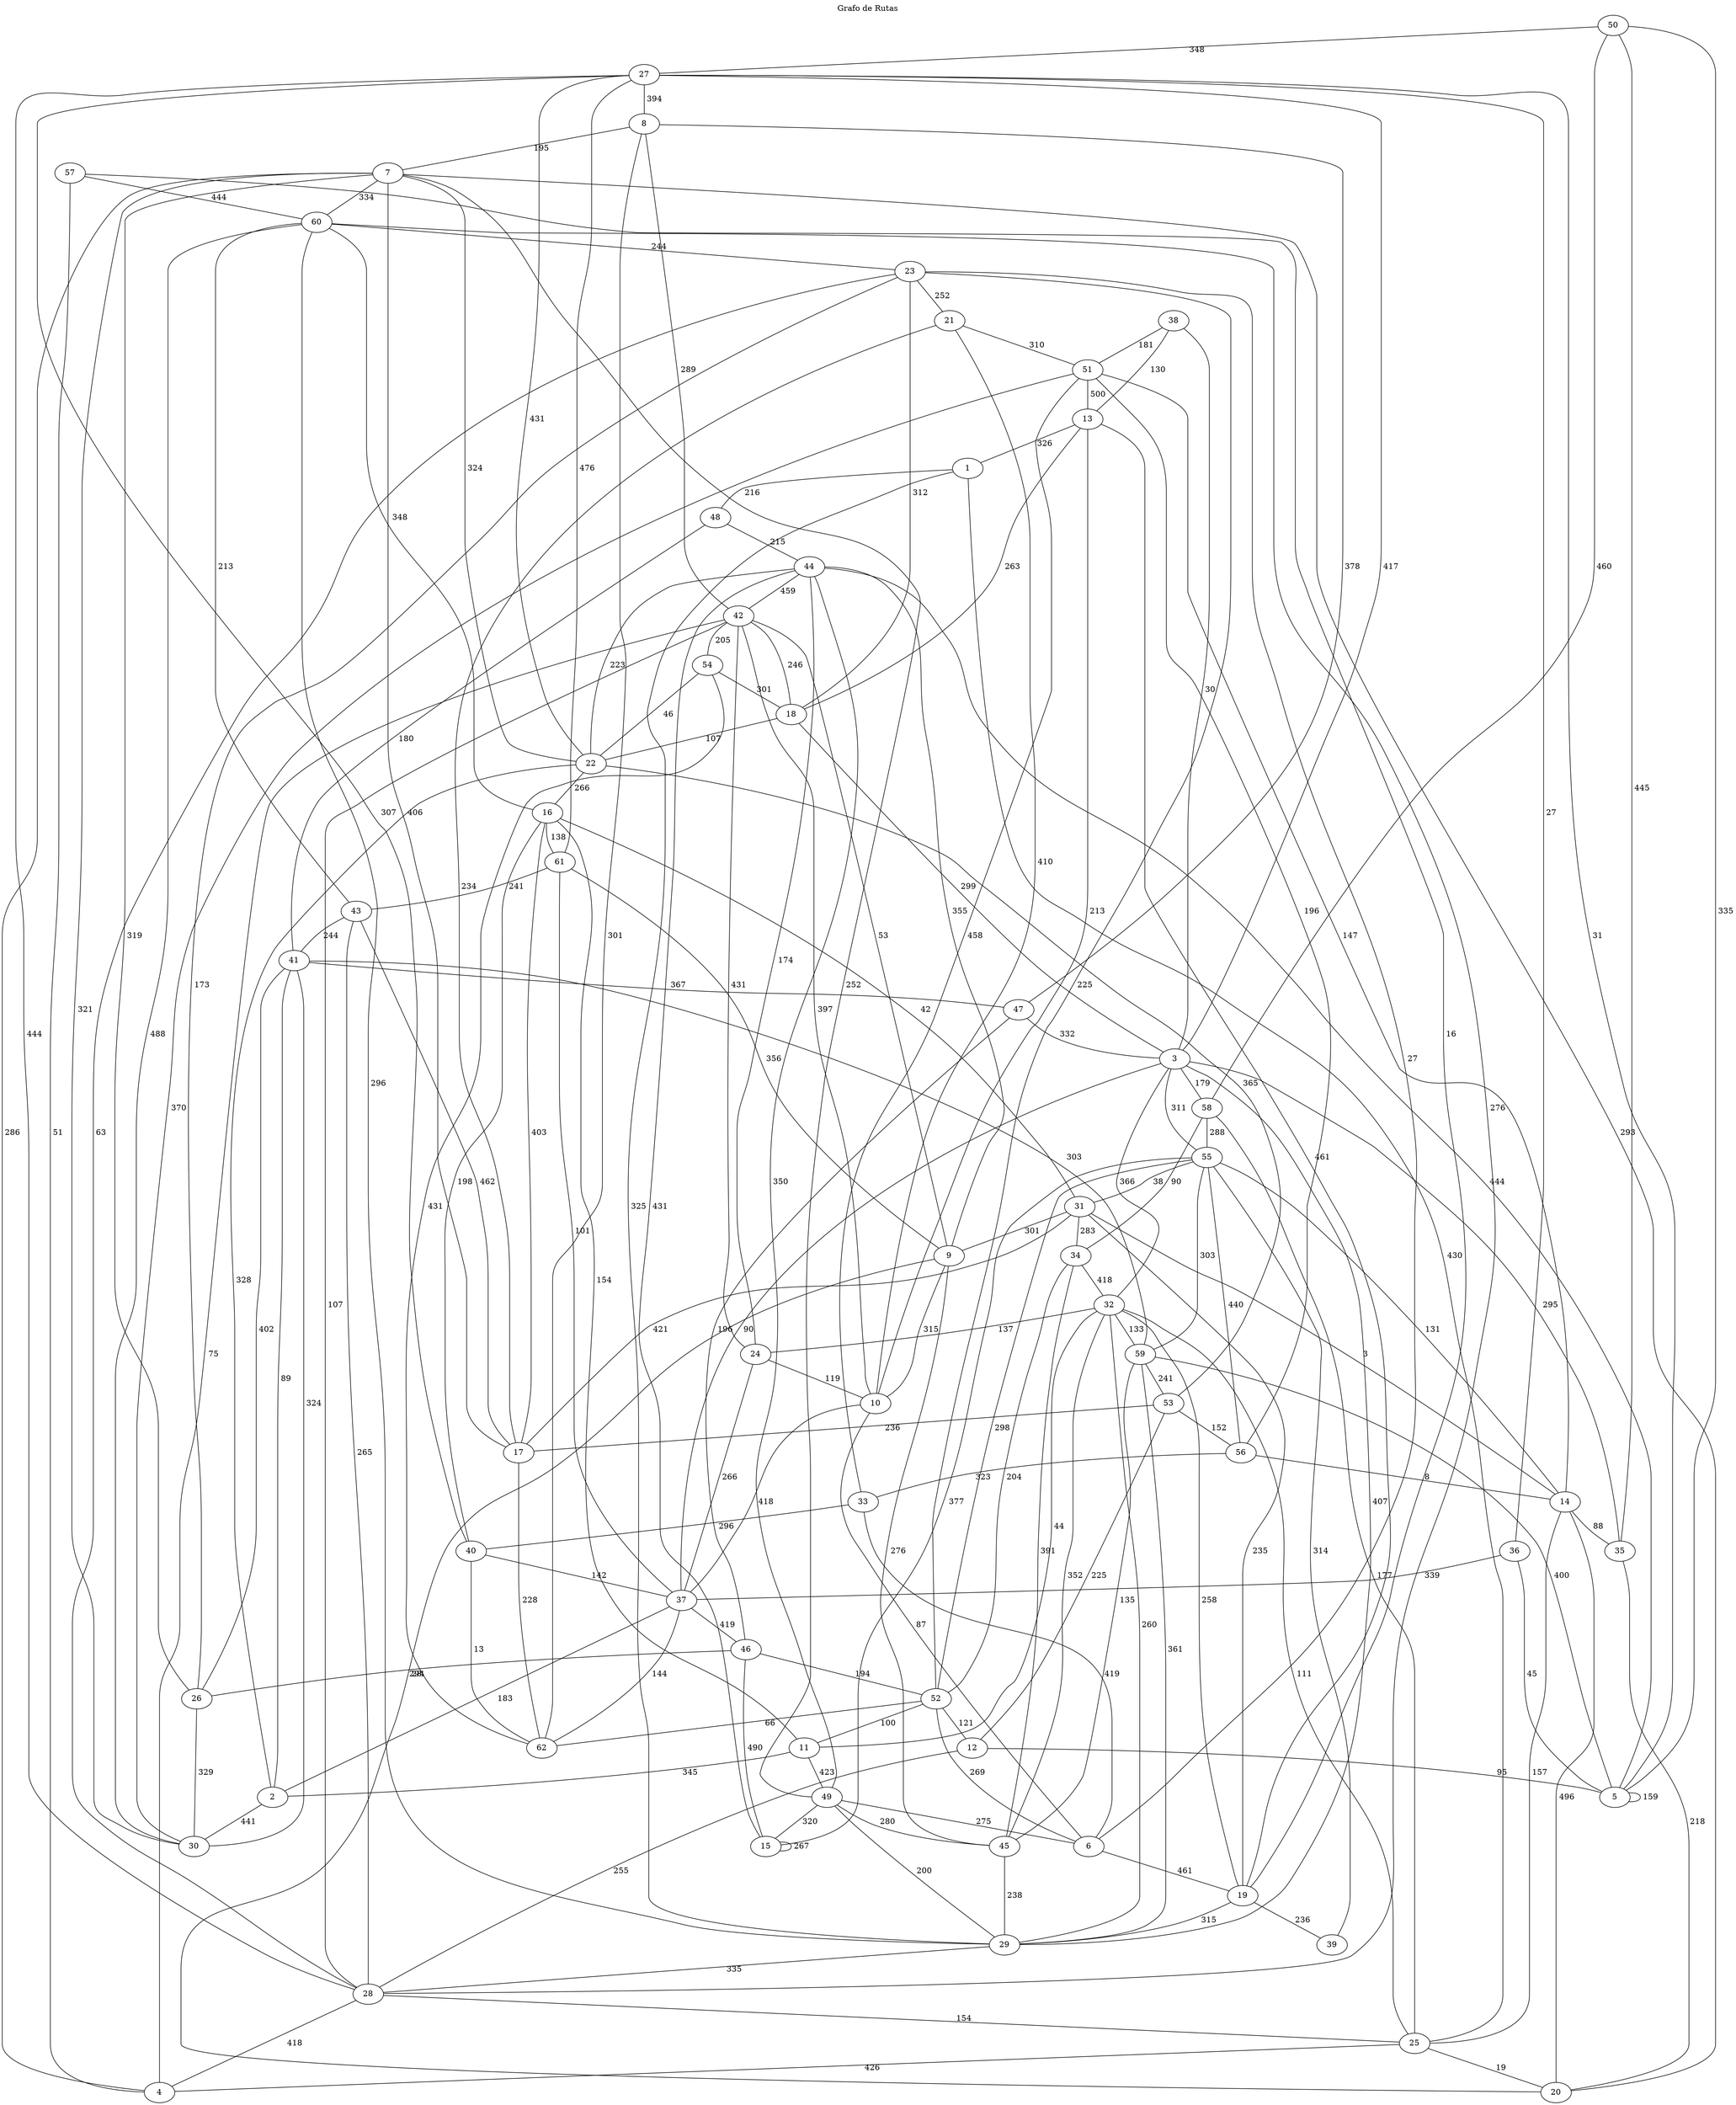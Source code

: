 digraph G{
label="Grafo de Rutas"
labelloc = "t"
edge[arrowhead="none"]
27 -> 8[label=" 394"]
60 -> 23[label=" 244"]
21 -> 51[label=" 310"]
16 -> 61[label=" 138"]
7 -> 60[label=" 334"]
57 -> 4[label=" 51"]
46 -> 52[label=" 194"]
17 -> 43[label=" 462"]
13 -> 1[label=" 326"]
32 -> 59[label=" 133"]
42 -> 10[label=" 397"]
52 -> 11[label=" 100"]
47 -> 3[label=" 332"]
27 -> 36[label=" 27"]
31 -> 16[label=" 42"]
51 -> 56[label=" 196"]
14 -> 55[label=" 131"]
59 -> 53[label=" 241"]
11 -> 2[label=" 345"]
9 -> 10[label=" 315"]
22 -> 2[label=" 328"]
19 -> 39[label=" 236"]
40 -> 27[label=" 307"]
58 -> 34[label=" 90"]
18 -> 22[label=" 107"]
40 -> 37[label=" 142"]
28 -> 23[label=" 63"]
9 -> 42[label=" 53"]
6 -> 23[label=" 27"]
32 -> 45[label=" 352"]
24 -> 37[label=" 266"]
51 -> 13[label=" 500"]
30 -> 41[label=" 324"]
50 -> 27[label=" 348"]
49 -> 6[label=" 275"]
8 -> 62[label=" 301"]
31 -> 14[label=" 3"]
31 -> 34[label=" 283"]
12 -> 5[label=" 95"]
18 -> 23[label=" 312"]
52 -> 6[label=" 269"]
61 -> 9[label=" 356"]
7 -> 26[label=" 319"]
55 -> 15[label=" 377"]
41 -> 48[label=" 180"]
44 -> 5[label=" 444"]
27 -> 22[label=" 431"]
57 -> 19[label=" 16"]
26 -> 41[label=" 402"]
29 -> 28[label=" 335"]
29 -> 60[label=" 296"]
53 -> 56[label=" 152"]
12 -> 28[label=" 255"]
17 -> 7[label=" 406"]
33 -> 6[label=" 419"]
44 -> 24[label=" 174"]
7 -> 30[label=" 321"]
14 -> 35[label=" 88"]
46 -> 26[label=" 294"]
50 -> 58[label=" 460"]
62 -> 54[label=" 431"]
8 -> 7[label=" 195"]
44 -> 15[label=" 431"]
41 -> 47[label=" 367"]
32 -> 3[label=" 366"]
35 -> 20[label=" 218"]
28 -> 42[label=" 107"]
44 -> 42[label=" 459"]
10 -> 6[label=" 87"]
2 -> 30[label=" 441"]
18 -> 3[label=" 299"]
16 -> 11[label=" 154"]
33 -> 40[label=" 296"]
38 -> 51[label=" 181"]
32 -> 24[label=" 137"]
23 -> 21[label=" 252"]
30 -> 60[label=" 488"]
3 -> 55[label=" 311"]
3 -> 29[label=" 407"]
5 -> 59[label=" 400"]
7 -> 4[label=" 286"]
36 -> 5[label=" 45"]
9 -> 20[label=" 28"]
10 -> 13[label=" 213"]
25 -> 20[label=" 19"]
44 -> 22[label=" 223"]
23 -> 26[label=" 173"]
16 -> 40[label=" 198"]
42 -> 54[label=" 205"]
49 -> 45[label=" 280"]
53 -> 12[label=" 225"]
25 -> 1[label=" 430"]
49 -> 29[label=" 200"]
27 -> 3[label=" 417"]
1 -> 48[label=" 216"]
44 -> 9[label=" 355"]
25 -> 4[label=" 426"]
17 -> 62[label=" 228"]
42 -> 18[label=" 246"]
42 -> 8[label=" 289"]
51 -> 30[label=" 370"]
52 -> 55[label=" 298"]
8 -> 47[label=" 378"]
28 -> 25[label=" 154"]
3 -> 58[label=" 179"]
56 -> 33[label=" 323"]
22 -> 16[label=" 266"]
19 -> 32[label=" 258"]
29 -> 1[label=" 325"]
10 -> 37[label=" 418"]
14 -> 20[label=" 496"]
21 -> 17[label=" 234"]
46 -> 15[label=" 490"]
14 -> 25[label=" 157"]
50 -> 5[label=" 335"]
6 -> 19[label=" 461"]
11 -> 32[label=" 44"]
52 -> 62[label=" 66"]
15 -> 15[label=" 267"]
7 -> 22[label=" 324"]
61 -> 43[label=" 241"]
45 -> 29[label=" 238"]
39 -> 55[label=" 314"]
50 -> 35[label=" 445"]
17 -> 16[label=" 403"]
31 -> 9[label=" 301"]
51 -> 14[label=" 147"]
42 -> 24[label=" 431"]
58 -> 55[label=" 288"]
54 -> 18[label=" 301"]
26 -> 30[label=" 329"]
49 -> 15[label=" 320"]
2 -> 41[label=" 89"]
53 -> 17[label=" 236"]
56 -> 14[label=" 8"]
29 -> 59[label=" 361"]
27 -> 61[label=" 476"]
51 -> 33[label=" 458"]
46 -> 47[label=" 196"]
37 -> 62[label=" 144"]
38 -> 3[label=" 30"]
5 -> 5[label=" 159"]
3 -> 37[label=" 90"]
48 -> 44[label=" 215"]
7 -> 20[label=" 293"]
49 -> 7[label=" 252"]
55 -> 31[label=" 38"]
43 -> 60[label=" 213"]
19 -> 29[label=" 315"]
23 -> 52[label=" 225"]
57 -> 60[label=" 444"]
58 -> 25[label=" 177"]
40 -> 62[label=" 13"]
32 -> 29[label=" 260"]
22 -> 53[label=" 365"]
52 -> 34[label=" 204"]
28 -> 4[label=" 418"]
54 -> 22[label=" 46"]
59 -> 55[label=" 303"]
2 -> 37[label=" 183"]
13 -> 18[label=" 263"]
36 -> 37[label=" 339"]
34 -> 32[label=" 418"]
13 -> 19[label=" 461"]
21 -> 10[label=" 410"]
28 -> 60[label=" 276"]
28 -> 43[label=" 265"]
38 -> 13[label=" 130"]
17 -> 31[label=" 421"]
25 -> 32[label=" 111"]
45 -> 59[label=" 135"]
42 -> 4[label=" 75"]
55 -> 56[label=" 440"]
59 -> 41[label=" 303"]
34 -> 45[label=" 391"]
31 -> 19[label=" 235"]
11 -> 49[label=" 423"]
43 -> 41[label=" 244"]
37 -> 46[label=" 419"]
35 -> 3[label=" 295"]
37 -> 61[label=" 101"]
9 -> 45[label=" 276"]
24 -> 10[label=" 119"]
49 -> 44[label=" 350"]
52 -> 12[label=" 121"]
27 -> 28[label=" 444"]
27 -> 5[label=" 31"]
60 -> 16[label=" 348"]
}
